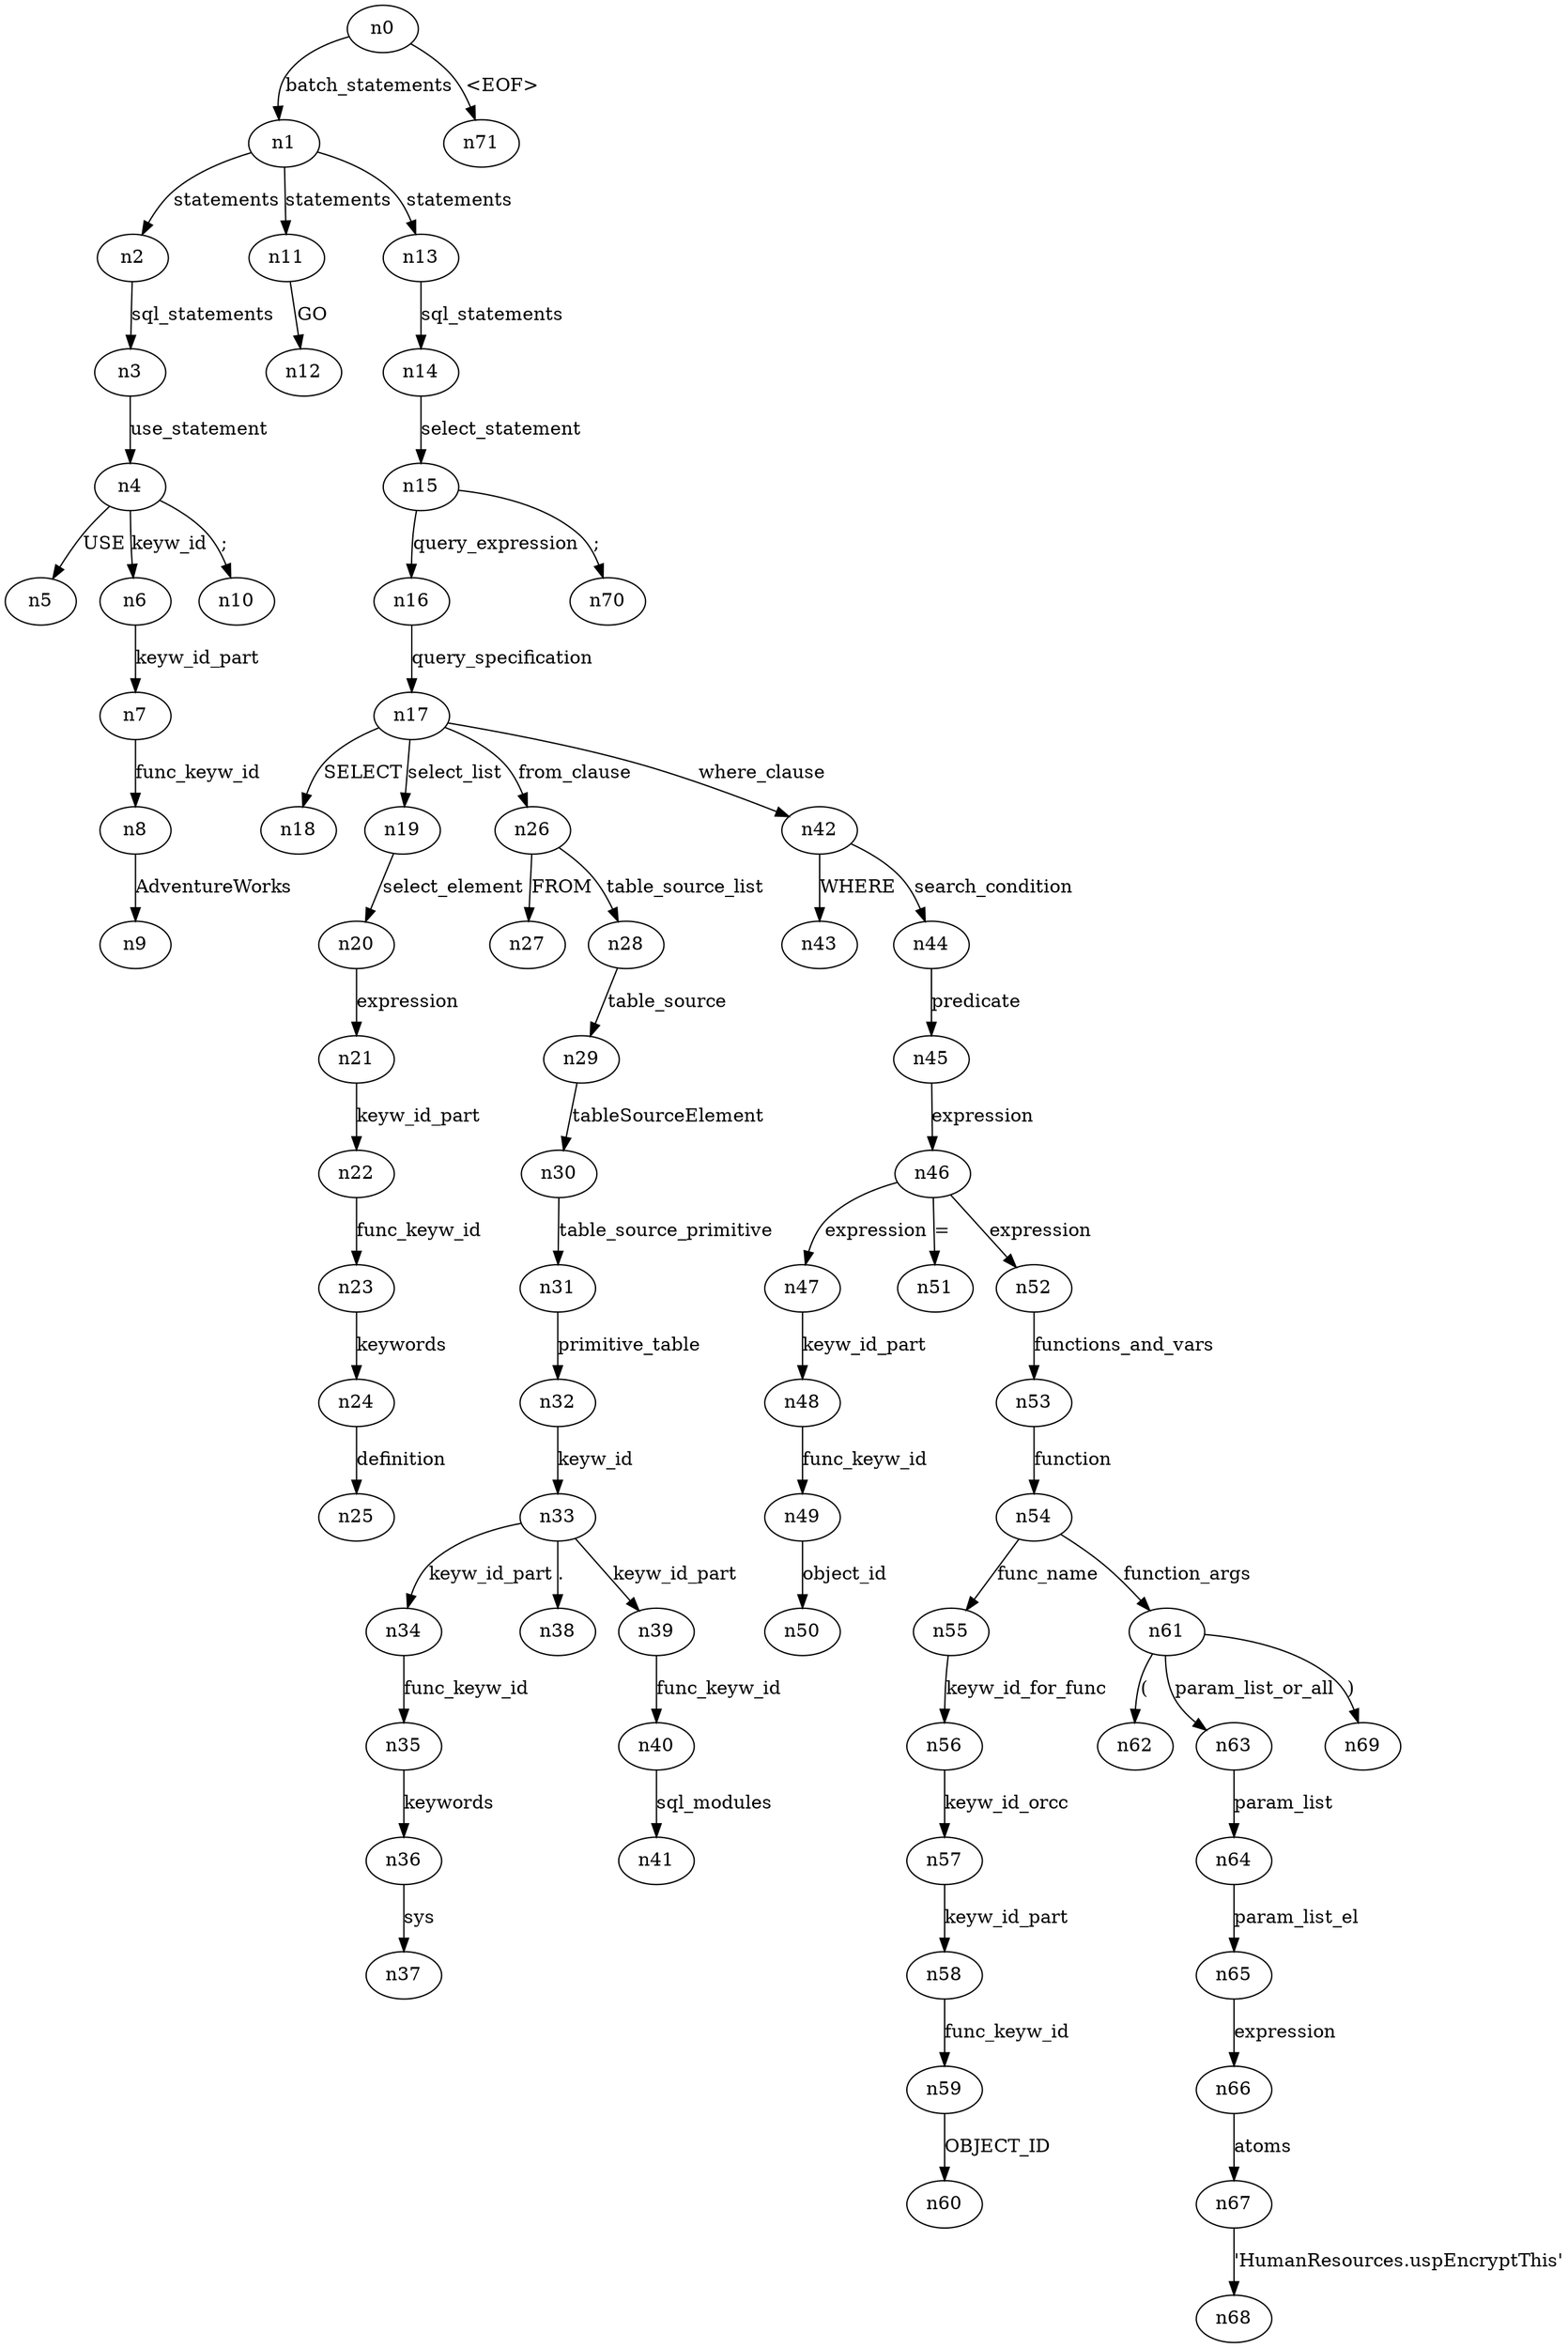 digraph ParseTree {
  n0 -> n1 [label="batch_statements"];
  n1 -> n2 [label="statements"];
  n2 -> n3 [label="sql_statements"];
  n3 -> n4 [label="use_statement"];
  n4 -> n5 [label="USE"];
  n4 -> n6 [label="keyw_id"];
  n6 -> n7 [label="keyw_id_part"];
  n7 -> n8 [label="func_keyw_id"];
  n8 -> n9 [label="AdventureWorks"];
  n4 -> n10 [label=";"];
  n1 -> n11 [label="statements"];
  n11 -> n12 [label="GO"];
  n1 -> n13 [label="statements"];
  n13 -> n14 [label="sql_statements"];
  n14 -> n15 [label="select_statement"];
  n15 -> n16 [label="query_expression"];
  n16 -> n17 [label="query_specification"];
  n17 -> n18 [label="SELECT"];
  n17 -> n19 [label="select_list"];
  n19 -> n20 [label="select_element"];
  n20 -> n21 [label="expression"];
  n21 -> n22 [label="keyw_id_part"];
  n22 -> n23 [label="func_keyw_id"];
  n23 -> n24 [label="keywords"];
  n24 -> n25 [label="definition"];
  n17 -> n26 [label="from_clause"];
  n26 -> n27 [label="FROM"];
  n26 -> n28 [label="table_source_list"];
  n28 -> n29 [label="table_source"];
  n29 -> n30 [label="tableSourceElement"];
  n30 -> n31 [label="table_source_primitive"];
  n31 -> n32 [label="primitive_table"];
  n32 -> n33 [label="keyw_id"];
  n33 -> n34 [label="keyw_id_part"];
  n34 -> n35 [label="func_keyw_id"];
  n35 -> n36 [label="keywords"];
  n36 -> n37 [label="sys"];
  n33 -> n38 [label="."];
  n33 -> n39 [label="keyw_id_part"];
  n39 -> n40 [label="func_keyw_id"];
  n40 -> n41 [label="sql_modules"];
  n17 -> n42 [label="where_clause"];
  n42 -> n43 [label="WHERE"];
  n42 -> n44 [label="search_condition"];
  n44 -> n45 [label="predicate"];
  n45 -> n46 [label="expression"];
  n46 -> n47 [label="expression"];
  n47 -> n48 [label="keyw_id_part"];
  n48 -> n49 [label="func_keyw_id"];
  n49 -> n50 [label="object_id"];
  n46 -> n51 [label="="];
  n46 -> n52 [label="expression"];
  n52 -> n53 [label="functions_and_vars"];
  n53 -> n54 [label="function"];
  n54 -> n55 [label="func_name"];
  n55 -> n56 [label="keyw_id_for_func"];
  n56 -> n57 [label="keyw_id_orcc"];
  n57 -> n58 [label="keyw_id_part"];
  n58 -> n59 [label="func_keyw_id"];
  n59 -> n60 [label="OBJECT_ID"];
  n54 -> n61 [label="function_args"];
  n61 -> n62 [label="("];
  n61 -> n63 [label="param_list_or_all"];
  n63 -> n64 [label="param_list"];
  n64 -> n65 [label="param_list_el"];
  n65 -> n66 [label="expression"];
  n66 -> n67 [label="atoms"];
  n67 -> n68 [label="'HumanResources.uspEncryptThis'"];
  n61 -> n69 [label=")"];
  n15 -> n70 [label=";"];
  n0 -> n71 [label="<EOF>"];
}